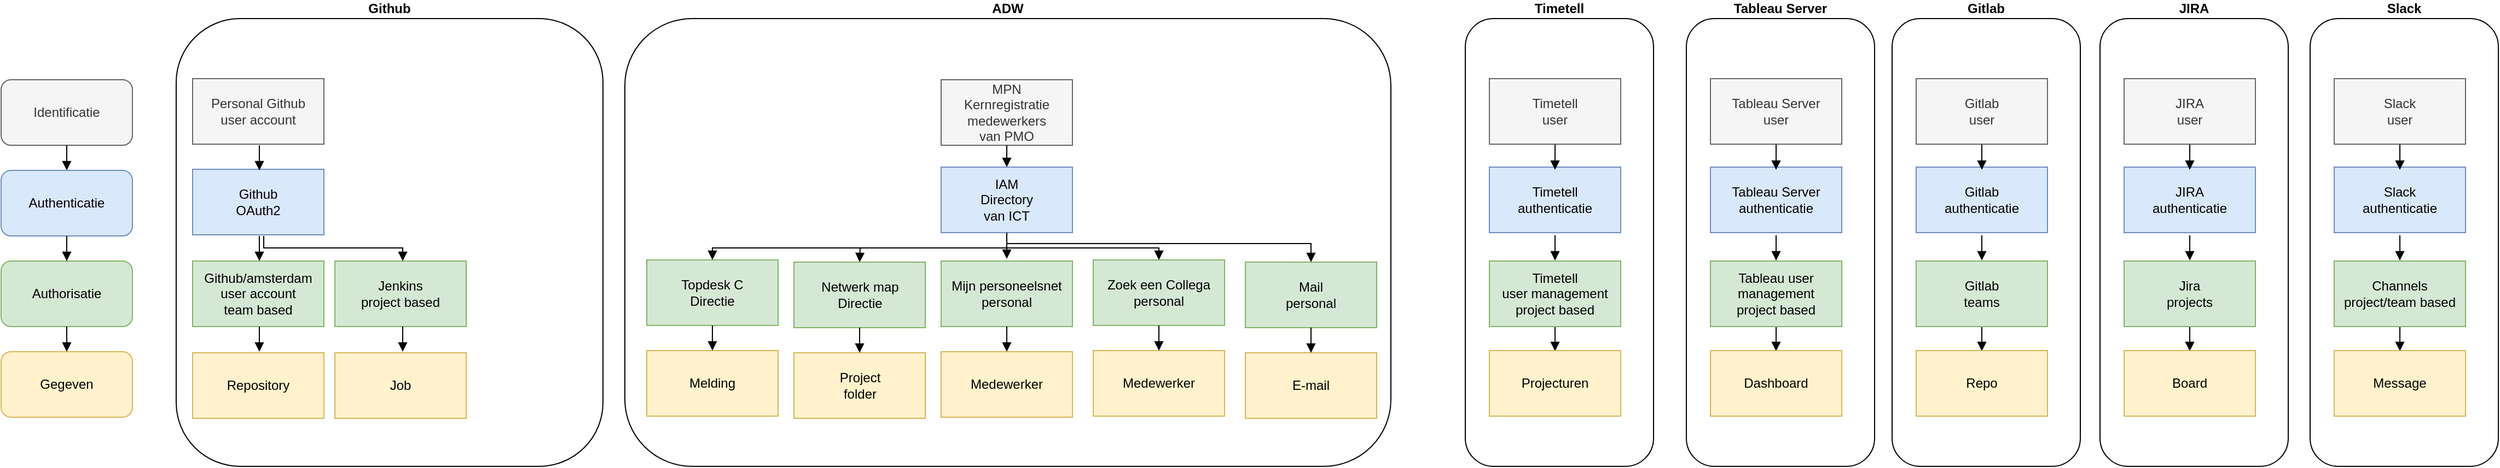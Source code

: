 <mxfile version="10.6.8" type="github"><diagram id="SUIptRqfMW88p_Gkto1G" name="Page-1"><mxGraphModel dx="170" dy="184" grid="1" gridSize="10" guides="1" tooltips="1" connect="1" arrows="1" fold="1" page="1" pageScale="1" pageWidth="1654" pageHeight="1169" math="0" shadow="0"><root><mxCell id="0"/><mxCell id="1" parent="0"/><mxCell id="aqSgt9Q-3vP9r2VHe-4q-20" value="ADW" style="rounded=1;whiteSpace=wrap;html=1;labelPosition=center;verticalLabelPosition=top;align=center;verticalAlign=bottom;fontStyle=1" parent="1" vertex="1"><mxGeometry x="580" y="100" width="700" height="410" as="geometry"/></mxCell><mxCell id="aqSgt9Q-3vP9r2VHe-4q-12" value="Github" style="rounded=1;whiteSpace=wrap;html=1;labelPosition=center;verticalLabelPosition=top;align=center;verticalAlign=bottom;fontStyle=1" parent="1" vertex="1"><mxGeometry x="170" y="100" width="390" height="410" as="geometry"/></mxCell><mxCell id="aqSgt9Q-3vP9r2VHe-4q-1" value="Authorisatie" style="rounded=1;whiteSpace=wrap;html=1;fillColor=#d5e8d4;strokeColor=#82b366;" parent="1" vertex="1"><mxGeometry x="10" y="322" width="120" height="60" as="geometry"/></mxCell><mxCell id="aqSgt9Q-3vP9r2VHe-4q-2" value="Identificatie" style="rounded=1;whiteSpace=wrap;html=1;fillColor=#f5f5f5;strokeColor=#666666;fontColor=#333333;" parent="1" vertex="1"><mxGeometry x="10" y="156" width="120" height="60" as="geometry"/></mxCell><mxCell id="aqSgt9Q-3vP9r2VHe-4q-3" value="Gegeven" style="rounded=1;whiteSpace=wrap;html=1;fillColor=#fff2cc;strokeColor=#d6b656;" parent="1" vertex="1"><mxGeometry x="10" y="405" width="120" height="60" as="geometry"/></mxCell><mxCell id="aqSgt9Q-3vP9r2VHe-4q-5" value="Authenticatie" style="rounded=1;whiteSpace=wrap;html=1;fillColor=#dae8fc;strokeColor=#6c8ebf;" parent="1" vertex="1"><mxGeometry x="10" y="239" width="120" height="60" as="geometry"/></mxCell><mxCell id="aqSgt9Q-3vP9r2VHe-4q-6" value="MPN&lt;br&gt;Kernregistratie medewerkers &lt;br&gt;van PMO" style="rounded=0;whiteSpace=wrap;html=1;fillColor=#f5f5f5;strokeColor=#666666;fontColor=#333333;" parent="1" vertex="1"><mxGeometry x="869" y="156" width="120" height="60" as="geometry"/></mxCell><mxCell id="aqSgt9Q-3vP9r2VHe-4q-7" value="IAM&lt;br&gt;Directory&lt;br&gt;van ICT&lt;br&gt;" style="rounded=0;whiteSpace=wrap;html=1;fillColor=#dae8fc;strokeColor=#6c8ebf;" parent="1" vertex="1"><mxGeometry x="869" y="236" width="120" height="60" as="geometry"/></mxCell><mxCell id="aqSgt9Q-3vP9r2VHe-4q-8" value="Zoek een Collega&lt;br&gt;personal&lt;br&gt;" style="rounded=0;whiteSpace=wrap;html=1;fillColor=#d5e8d4;strokeColor=#82b366;" parent="1" vertex="1"><mxGeometry x="1008" y="321" width="120" height="60" as="geometry"/></mxCell><mxCell id="aqSgt9Q-3vP9r2VHe-4q-9" value="Personal Github &lt;br&gt;user account" style="rounded=0;whiteSpace=wrap;html=1;fillColor=#f5f5f5;strokeColor=#666666;fontColor=#333333;" parent="1" vertex="1"><mxGeometry x="185" y="155" width="120" height="60" as="geometry"/></mxCell><mxCell id="aqSgt9Q-3vP9r2VHe-4q-10" value="Github&lt;br&gt;OAuth2" style="rounded=0;whiteSpace=wrap;html=1;fillColor=#dae8fc;strokeColor=#6c8ebf;" parent="1" vertex="1"><mxGeometry x="185" y="238" width="120" height="60" as="geometry"/></mxCell><mxCell id="aqSgt9Q-3vP9r2VHe-4q-11" value="Github/amsterdam user account&lt;br&gt;team based&lt;br&gt;" style="rounded=0;whiteSpace=wrap;html=1;fillColor=#d5e8d4;strokeColor=#82b366;" parent="1" vertex="1"><mxGeometry x="185" y="322" width="120" height="60" as="geometry"/></mxCell><mxCell id="aqSgt9Q-3vP9r2VHe-4q-13" value="Repository&lt;br&gt;" style="rounded=0;whiteSpace=wrap;html=1;fillColor=#fff2cc;strokeColor=#d6b656;" parent="1" vertex="1"><mxGeometry x="185" y="406" width="120" height="60" as="geometry"/></mxCell><mxCell id="aqSgt9Q-3vP9r2VHe-4q-14" value="" style="endArrow=block;html=1;exitX=0.5;exitY=1;exitDx=0;exitDy=0;entryX=0.5;entryY=0;entryDx=0;entryDy=0;endFill=1;" parent="1" source="aqSgt9Q-3vP9r2VHe-4q-2" target="aqSgt9Q-3vP9r2VHe-4q-5" edge="1"><mxGeometry width="50" height="50" relative="1" as="geometry"><mxPoint x="-190" y="550" as="sourcePoint"/><mxPoint x="-140" y="500" as="targetPoint"/></mxGeometry></mxCell><mxCell id="aqSgt9Q-3vP9r2VHe-4q-15" value="" style="endArrow=block;html=1;exitX=0.5;exitY=1;exitDx=0;exitDy=0;endFill=1;" parent="1" source="aqSgt9Q-3vP9r2VHe-4q-5" target="aqSgt9Q-3vP9r2VHe-4q-1" edge="1"><mxGeometry width="50" height="50" relative="1" as="geometry"><mxPoint x="80" y="220" as="sourcePoint"/><mxPoint x="80" y="235" as="targetPoint"/></mxGeometry></mxCell><mxCell id="aqSgt9Q-3vP9r2VHe-4q-16" value="" style="endArrow=block;html=1;exitX=0.5;exitY=1;exitDx=0;exitDy=0;endFill=1;entryX=0.5;entryY=0;entryDx=0;entryDy=0;" parent="1" source="aqSgt9Q-3vP9r2VHe-4q-1" target="aqSgt9Q-3vP9r2VHe-4q-3" edge="1"><mxGeometry width="50" height="50" relative="1" as="geometry"><mxPoint x="80" y="295" as="sourcePoint"/><mxPoint x="80" y="325" as="targetPoint"/></mxGeometry></mxCell><mxCell id="aqSgt9Q-3vP9r2VHe-4q-17" value="" style="endArrow=block;html=1;exitX=0.5;exitY=1;exitDx=0;exitDy=0;entryX=0.5;entryY=0;entryDx=0;entryDy=0;endFill=1;" parent="1" edge="1"><mxGeometry width="50" height="50" relative="1" as="geometry"><mxPoint x="246" y="216" as="sourcePoint"/><mxPoint x="246" y="239" as="targetPoint"/></mxGeometry></mxCell><mxCell id="aqSgt9Q-3vP9r2VHe-4q-18" value="" style="endArrow=block;html=1;exitX=0.5;exitY=1;exitDx=0;exitDy=0;endFill=1;" parent="1" edge="1"><mxGeometry width="50" height="50" relative="1" as="geometry"><mxPoint x="246" y="299" as="sourcePoint"/><mxPoint x="246" y="322" as="targetPoint"/></mxGeometry></mxCell><mxCell id="aqSgt9Q-3vP9r2VHe-4q-19" value="" style="endArrow=block;html=1;exitX=0.5;exitY=1;exitDx=0;exitDy=0;endFill=1;entryX=0.5;entryY=0;entryDx=0;entryDy=0;" parent="1" edge="1"><mxGeometry width="50" height="50" relative="1" as="geometry"><mxPoint x="246" y="382" as="sourcePoint"/><mxPoint x="246" y="405" as="targetPoint"/></mxGeometry></mxCell><mxCell id="aqSgt9Q-3vP9r2VHe-4q-28" value="Medewerker&lt;br&gt;" style="rounded=0;whiteSpace=wrap;html=1;fillColor=#fff2cc;strokeColor=#d6b656;" parent="1" vertex="1"><mxGeometry x="1008" y="404" width="120" height="60" as="geometry"/></mxCell><mxCell id="aqSgt9Q-3vP9r2VHe-4q-29" value="Mijn personeelsnet&lt;br&gt;personal&lt;br&gt;" style="rounded=0;whiteSpace=wrap;html=1;fillColor=#d5e8d4;strokeColor=#82b366;" parent="1" vertex="1"><mxGeometry x="869" y="322" width="120" height="60" as="geometry"/></mxCell><mxCell id="aqSgt9Q-3vP9r2VHe-4q-30" value="Medewerker&lt;br&gt;" style="rounded=0;whiteSpace=wrap;html=1;fillColor=#fff2cc;strokeColor=#d6b656;" parent="1" vertex="1"><mxGeometry x="869" y="405" width="120" height="60" as="geometry"/></mxCell><mxCell id="aqSgt9Q-3vP9r2VHe-4q-31" value="Topdesk C&lt;br&gt;Directie&lt;br&gt;" style="rounded=0;whiteSpace=wrap;html=1;fillColor=#d5e8d4;strokeColor=#82b366;" parent="1" vertex="1"><mxGeometry x="600" y="321" width="120" height="60" as="geometry"/></mxCell><mxCell id="aqSgt9Q-3vP9r2VHe-4q-32" value="Melding&lt;br&gt;" style="rounded=0;whiteSpace=wrap;html=1;fillColor=#fff2cc;strokeColor=#d6b656;" parent="1" vertex="1"><mxGeometry x="600" y="404" width="120" height="60" as="geometry"/></mxCell><mxCell id="UDNdid_-Uyj1zYUEyoWz-4" value="" style="group" vertex="1" connectable="0" parent="1"><mxGeometry x="1600" y="215" width="138" height="295" as="geometry"/></mxCell><mxCell id="UDNdid_-Uyj1zYUEyoWz-23" value="Timetell" style="rounded=1;whiteSpace=wrap;html=1;labelPosition=center;verticalLabelPosition=top;align=center;verticalAlign=bottom;fontStyle=1" vertex="1" parent="UDNdid_-Uyj1zYUEyoWz-4"><mxGeometry x="-252" y="-115" width="172" height="410" as="geometry"/></mxCell><mxCell id="UDNdid_-Uyj1zYUEyoWz-25" value="Tableau Server" style="rounded=1;whiteSpace=wrap;html=1;labelPosition=center;verticalLabelPosition=top;align=center;verticalAlign=bottom;fontStyle=1" vertex="1" parent="UDNdid_-Uyj1zYUEyoWz-4"><mxGeometry x="-50" y="-115" width="172" height="410" as="geometry"/></mxCell><mxCell id="UDNdid_-Uyj1zYUEyoWz-26" value="Tableau Server&lt;br&gt;user&lt;br&gt;" style="rounded=0;whiteSpace=wrap;html=1;fillColor=#f5f5f5;strokeColor=#666666;fontColor=#333333;" vertex="1" parent="UDNdid_-Uyj1zYUEyoWz-4"><mxGeometry x="-28" y="-60" width="120" height="60" as="geometry"/></mxCell><mxCell id="UDNdid_-Uyj1zYUEyoWz-27" value="Tableau Server&lt;br&gt;authenticatie&lt;br&gt;" style="rounded=0;whiteSpace=wrap;html=1;fillColor=#dae8fc;strokeColor=#6c8ebf;" vertex="1" parent="UDNdid_-Uyj1zYUEyoWz-4"><mxGeometry x="-28" y="21" width="120" height="60" as="geometry"/></mxCell><mxCell id="UDNdid_-Uyj1zYUEyoWz-28" value="" style="group" vertex="1" connectable="0" parent="UDNdid_-Uyj1zYUEyoWz-4"><mxGeometry x="32" y="0.5" height="189" as="geometry"/></mxCell><mxCell id="UDNdid_-Uyj1zYUEyoWz-29" value="" style="endArrow=block;html=1;exitX=0.5;exitY=1;exitDx=0;exitDy=0;entryX=0.5;entryY=0;entryDx=0;entryDy=0;endFill=1;" edge="1" parent="UDNdid_-Uyj1zYUEyoWz-28"><mxGeometry width="50" height="50" relative="1" as="geometry"><mxPoint as="sourcePoint"/><mxPoint y="23" as="targetPoint"/></mxGeometry></mxCell><mxCell id="UDNdid_-Uyj1zYUEyoWz-30" value="" style="endArrow=block;html=1;exitX=0.5;exitY=1;exitDx=0;exitDy=0;endFill=1;" edge="1" parent="UDNdid_-Uyj1zYUEyoWz-28"><mxGeometry width="50" height="50" relative="1" as="geometry"><mxPoint y="83" as="sourcePoint"/><mxPoint y="106" as="targetPoint"/></mxGeometry></mxCell><mxCell id="UDNdid_-Uyj1zYUEyoWz-31" value="" style="endArrow=block;html=1;exitX=0.5;exitY=1;exitDx=0;exitDy=0;endFill=1;entryX=0.5;entryY=0;entryDx=0;entryDy=0;" edge="1" parent="UDNdid_-Uyj1zYUEyoWz-28"><mxGeometry width="50" height="50" relative="1" as="geometry"><mxPoint y="166" as="sourcePoint"/><mxPoint y="189" as="targetPoint"/></mxGeometry></mxCell><mxCell id="UDNdid_-Uyj1zYUEyoWz-32" value="Tableau user management&lt;br&gt;project based&lt;br&gt;" style="rounded=0;whiteSpace=wrap;html=1;fillColor=#d5e8d4;strokeColor=#82b366;" vertex="1" parent="UDNdid_-Uyj1zYUEyoWz-4"><mxGeometry x="-28" y="107" width="120" height="60" as="geometry"/></mxCell><mxCell id="UDNdid_-Uyj1zYUEyoWz-33" value="Dashboard" style="rounded=0;whiteSpace=wrap;html=1;fillColor=#fff2cc;strokeColor=#d6b656;" vertex="1" parent="UDNdid_-Uyj1zYUEyoWz-4"><mxGeometry x="-28" y="189" width="120" height="60" as="geometry"/></mxCell><mxCell id="UDNdid_-Uyj1zYUEyoWz-5" value="" style="endArrow=block;html=1;exitX=0.5;exitY=1;exitDx=0;exitDy=0;endFill=1;entryX=0.5;entryY=0;entryDx=0;entryDy=0;" edge="1" parent="1" source="aqSgt9Q-3vP9r2VHe-4q-8" target="aqSgt9Q-3vP9r2VHe-4q-28"><mxGeometry width="50" height="50" relative="1" as="geometry"><mxPoint x="623" y="392" as="sourcePoint"/><mxPoint x="623" y="415" as="targetPoint"/></mxGeometry></mxCell><mxCell id="UDNdid_-Uyj1zYUEyoWz-6" value="" style="endArrow=block;html=1;exitX=0.5;exitY=1;exitDx=0;exitDy=0;endFill=1;" edge="1" parent="1" source="aqSgt9Q-3vP9r2VHe-4q-31" target="aqSgt9Q-3vP9r2VHe-4q-32"><mxGeometry width="50" height="50" relative="1" as="geometry"><mxPoint x="802" y="392" as="sourcePoint"/><mxPoint x="802" y="415" as="targetPoint"/></mxGeometry></mxCell><mxCell id="UDNdid_-Uyj1zYUEyoWz-7" value="" style="endArrow=block;html=1;exitX=0.5;exitY=1;exitDx=0;exitDy=0;endFill=1;entryX=0.5;entryY=0;entryDx=0;entryDy=0;rounded=0;" edge="1" parent="1" source="aqSgt9Q-3vP9r2VHe-4q-7" target="aqSgt9Q-3vP9r2VHe-4q-31"><mxGeometry width="50" height="50" relative="1" as="geometry"><mxPoint x="1077" y="392" as="sourcePoint"/><mxPoint x="1077" y="415" as="targetPoint"/><Array as="points"><mxPoint x="929" y="310"/><mxPoint x="660" y="310"/></Array></mxGeometry></mxCell><mxCell id="UDNdid_-Uyj1zYUEyoWz-9" value="" style="endArrow=block;html=1;exitX=0.5;exitY=1;exitDx=0;exitDy=0;endFill=1;entryX=0.5;entryY=0;entryDx=0;entryDy=0;rounded=0;" edge="1" parent="1" source="aqSgt9Q-3vP9r2VHe-4q-7" target="aqSgt9Q-3vP9r2VHe-4q-8"><mxGeometry width="50" height="50" relative="1" as="geometry"><mxPoint x="939" y="306" as="sourcePoint"/><mxPoint x="1077" y="332" as="targetPoint"/><Array as="points"><mxPoint x="929" y="310"/><mxPoint x="1068" y="310"/></Array></mxGeometry></mxCell><mxCell id="UDNdid_-Uyj1zYUEyoWz-10" value="Jenkins&lt;br&gt;project based&lt;br&gt;" style="rounded=0;whiteSpace=wrap;html=1;fillColor=#d5e8d4;strokeColor=#82b366;" vertex="1" parent="1"><mxGeometry x="315" y="322" width="120" height="60" as="geometry"/></mxCell><mxCell id="UDNdid_-Uyj1zYUEyoWz-11" value="Job" style="rounded=0;whiteSpace=wrap;html=1;fillColor=#fff2cc;strokeColor=#d6b656;" vertex="1" parent="1"><mxGeometry x="315" y="406" width="120" height="60" as="geometry"/></mxCell><mxCell id="UDNdid_-Uyj1zYUEyoWz-12" value="" style="endArrow=block;html=1;endFill=1;rounded=0;" edge="1" parent="1"><mxGeometry width="50" height="50" relative="1" as="geometry"><mxPoint x="250" y="299" as="sourcePoint"/><mxPoint x="377" y="322" as="targetPoint"/><Array as="points"><mxPoint x="250" y="310"/><mxPoint x="377" y="310"/></Array></mxGeometry></mxCell><mxCell id="UDNdid_-Uyj1zYUEyoWz-13" value="" style="endArrow=block;html=1;exitX=0.5;exitY=1;exitDx=0;exitDy=0;endFill=1;entryX=0.5;entryY=0;entryDx=0;entryDy=0;" edge="1" parent="1"><mxGeometry width="50" height="50" relative="1" as="geometry"><mxPoint x="377" y="382" as="sourcePoint"/><mxPoint x="377" y="405" as="targetPoint"/></mxGeometry></mxCell><mxCell id="UDNdid_-Uyj1zYUEyoWz-15" value="Timetell &lt;br&gt;user&lt;br&gt;" style="rounded=0;whiteSpace=wrap;html=1;fillColor=#f5f5f5;strokeColor=#666666;fontColor=#333333;" vertex="1" parent="1"><mxGeometry x="1370" y="155" width="120" height="60" as="geometry"/></mxCell><mxCell id="UDNdid_-Uyj1zYUEyoWz-16" value="Timetell&lt;br&gt;authenticatie&lt;br&gt;" style="rounded=0;whiteSpace=wrap;html=1;fillColor=#dae8fc;strokeColor=#6c8ebf;" vertex="1" parent="1"><mxGeometry x="1370" y="236" width="120" height="60" as="geometry"/></mxCell><mxCell id="UDNdid_-Uyj1zYUEyoWz-17" value="" style="group" vertex="1" connectable="0" parent="1"><mxGeometry x="1430" y="215.5" height="189" as="geometry"/></mxCell><mxCell id="UDNdid_-Uyj1zYUEyoWz-18" value="" style="endArrow=block;html=1;exitX=0.5;exitY=1;exitDx=0;exitDy=0;entryX=0.5;entryY=0;entryDx=0;entryDy=0;endFill=1;" edge="1" parent="UDNdid_-Uyj1zYUEyoWz-17"><mxGeometry width="50" height="50" relative="1" as="geometry"><mxPoint as="sourcePoint"/><mxPoint y="23" as="targetPoint"/></mxGeometry></mxCell><mxCell id="UDNdid_-Uyj1zYUEyoWz-19" value="" style="endArrow=block;html=1;exitX=0.5;exitY=1;exitDx=0;exitDy=0;endFill=1;" edge="1" parent="UDNdid_-Uyj1zYUEyoWz-17"><mxGeometry width="50" height="50" relative="1" as="geometry"><mxPoint y="83" as="sourcePoint"/><mxPoint y="106" as="targetPoint"/></mxGeometry></mxCell><mxCell id="UDNdid_-Uyj1zYUEyoWz-20" value="" style="endArrow=block;html=1;exitX=0.5;exitY=1;exitDx=0;exitDy=0;endFill=1;entryX=0.5;entryY=0;entryDx=0;entryDy=0;" edge="1" parent="UDNdid_-Uyj1zYUEyoWz-17"><mxGeometry width="50" height="50" relative="1" as="geometry"><mxPoint y="166" as="sourcePoint"/><mxPoint y="189" as="targetPoint"/></mxGeometry></mxCell><mxCell id="UDNdid_-Uyj1zYUEyoWz-21" value="Timetell&lt;br&gt;user management project based&lt;br&gt;" style="rounded=0;whiteSpace=wrap;html=1;fillColor=#d5e8d4;strokeColor=#82b366;" vertex="1" parent="1"><mxGeometry x="1370" y="322" width="120" height="60" as="geometry"/></mxCell><mxCell id="UDNdid_-Uyj1zYUEyoWz-22" value="Projecturen" style="rounded=0;whiteSpace=wrap;html=1;fillColor=#fff2cc;strokeColor=#d6b656;" vertex="1" parent="1"><mxGeometry x="1370" y="404" width="120" height="60" as="geometry"/></mxCell><mxCell id="UDNdid_-Uyj1zYUEyoWz-36" value="Gitlab" style="rounded=1;whiteSpace=wrap;html=1;labelPosition=center;verticalLabelPosition=top;align=center;verticalAlign=bottom;fontStyle=1" vertex="1" parent="1"><mxGeometry x="1738" y="100" width="172" height="410" as="geometry"/></mxCell><mxCell id="UDNdid_-Uyj1zYUEyoWz-37" value="Gitlab&lt;br&gt;user&lt;br&gt;" style="rounded=0;whiteSpace=wrap;html=1;fillColor=#f5f5f5;strokeColor=#666666;fontColor=#333333;" vertex="1" parent="1"><mxGeometry x="1760" y="155" width="120" height="60" as="geometry"/></mxCell><mxCell id="UDNdid_-Uyj1zYUEyoWz-38" value="Gitlab&lt;br&gt;authenticatie&lt;br&gt;" style="rounded=0;whiteSpace=wrap;html=1;fillColor=#dae8fc;strokeColor=#6c8ebf;" vertex="1" parent="1"><mxGeometry x="1760" y="236" width="120" height="60" as="geometry"/></mxCell><mxCell id="UDNdid_-Uyj1zYUEyoWz-39" value="" style="group" vertex="1" connectable="0" parent="1"><mxGeometry x="1820" y="215.5" height="189" as="geometry"/></mxCell><mxCell id="UDNdid_-Uyj1zYUEyoWz-40" value="" style="endArrow=block;html=1;exitX=0.5;exitY=1;exitDx=0;exitDy=0;entryX=0.5;entryY=0;entryDx=0;entryDy=0;endFill=1;" edge="1" parent="UDNdid_-Uyj1zYUEyoWz-39"><mxGeometry width="50" height="50" relative="1" as="geometry"><mxPoint as="sourcePoint"/><mxPoint y="23" as="targetPoint"/></mxGeometry></mxCell><mxCell id="UDNdid_-Uyj1zYUEyoWz-41" value="" style="endArrow=block;html=1;exitX=0.5;exitY=1;exitDx=0;exitDy=0;endFill=1;" edge="1" parent="UDNdid_-Uyj1zYUEyoWz-39"><mxGeometry width="50" height="50" relative="1" as="geometry"><mxPoint y="83" as="sourcePoint"/><mxPoint y="106" as="targetPoint"/></mxGeometry></mxCell><mxCell id="UDNdid_-Uyj1zYUEyoWz-42" value="" style="endArrow=block;html=1;exitX=0.5;exitY=1;exitDx=0;exitDy=0;endFill=1;entryX=0.5;entryY=0;entryDx=0;entryDy=0;" edge="1" parent="UDNdid_-Uyj1zYUEyoWz-39"><mxGeometry width="50" height="50" relative="1" as="geometry"><mxPoint y="166" as="sourcePoint"/><mxPoint y="189" as="targetPoint"/></mxGeometry></mxCell><mxCell id="UDNdid_-Uyj1zYUEyoWz-43" value="Gitlab&lt;br&gt;teams&lt;br&gt;" style="rounded=0;whiteSpace=wrap;html=1;fillColor=#d5e8d4;strokeColor=#82b366;" vertex="1" parent="1"><mxGeometry x="1760" y="322" width="120" height="60" as="geometry"/></mxCell><mxCell id="UDNdid_-Uyj1zYUEyoWz-44" value="Repo" style="rounded=0;whiteSpace=wrap;html=1;fillColor=#fff2cc;strokeColor=#d6b656;" vertex="1" parent="1"><mxGeometry x="1760" y="404" width="120" height="60" as="geometry"/></mxCell><mxCell id="UDNdid_-Uyj1zYUEyoWz-45" value="JIRA" style="rounded=1;whiteSpace=wrap;html=1;labelPosition=center;verticalLabelPosition=top;align=center;verticalAlign=bottom;fontStyle=1" vertex="1" parent="1"><mxGeometry x="1928" y="100" width="172" height="410" as="geometry"/></mxCell><mxCell id="UDNdid_-Uyj1zYUEyoWz-46" value="JIRA&lt;br&gt;user&lt;br&gt;" style="rounded=0;whiteSpace=wrap;html=1;fillColor=#f5f5f5;strokeColor=#666666;fontColor=#333333;" vertex="1" parent="1"><mxGeometry x="1950" y="155" width="120" height="60" as="geometry"/></mxCell><mxCell id="UDNdid_-Uyj1zYUEyoWz-47" value="JIRA&lt;br&gt;authenticatie&lt;br&gt;" style="rounded=0;whiteSpace=wrap;html=1;fillColor=#dae8fc;strokeColor=#6c8ebf;" vertex="1" parent="1"><mxGeometry x="1950" y="236" width="120" height="60" as="geometry"/></mxCell><mxCell id="UDNdid_-Uyj1zYUEyoWz-48" value="" style="group" vertex="1" connectable="0" parent="1"><mxGeometry x="2010" y="215.5" height="189" as="geometry"/></mxCell><mxCell id="UDNdid_-Uyj1zYUEyoWz-49" value="" style="endArrow=block;html=1;exitX=0.5;exitY=1;exitDx=0;exitDy=0;entryX=0.5;entryY=0;entryDx=0;entryDy=0;endFill=1;" edge="1" parent="UDNdid_-Uyj1zYUEyoWz-48"><mxGeometry width="50" height="50" relative="1" as="geometry"><mxPoint as="sourcePoint"/><mxPoint y="23" as="targetPoint"/></mxGeometry></mxCell><mxCell id="UDNdid_-Uyj1zYUEyoWz-50" value="" style="endArrow=block;html=1;exitX=0.5;exitY=1;exitDx=0;exitDy=0;endFill=1;" edge="1" parent="UDNdid_-Uyj1zYUEyoWz-48"><mxGeometry width="50" height="50" relative="1" as="geometry"><mxPoint y="83" as="sourcePoint"/><mxPoint y="106" as="targetPoint"/></mxGeometry></mxCell><mxCell id="UDNdid_-Uyj1zYUEyoWz-51" value="" style="endArrow=block;html=1;exitX=0.5;exitY=1;exitDx=0;exitDy=0;endFill=1;entryX=0.5;entryY=0;entryDx=0;entryDy=0;" edge="1" parent="UDNdid_-Uyj1zYUEyoWz-48"><mxGeometry width="50" height="50" relative="1" as="geometry"><mxPoint y="166" as="sourcePoint"/><mxPoint y="189" as="targetPoint"/></mxGeometry></mxCell><mxCell id="UDNdid_-Uyj1zYUEyoWz-52" value="Jira&lt;br&gt;projects&lt;br&gt;" style="rounded=0;whiteSpace=wrap;html=1;fillColor=#d5e8d4;strokeColor=#82b366;" vertex="1" parent="1"><mxGeometry x="1950" y="322" width="120" height="60" as="geometry"/></mxCell><mxCell id="UDNdid_-Uyj1zYUEyoWz-53" value="Board" style="rounded=0;whiteSpace=wrap;html=1;fillColor=#fff2cc;strokeColor=#d6b656;" vertex="1" parent="1"><mxGeometry x="1950" y="404" width="120" height="60" as="geometry"/></mxCell><mxCell id="UDNdid_-Uyj1zYUEyoWz-54" value="Slack" style="rounded=1;whiteSpace=wrap;html=1;labelPosition=center;verticalLabelPosition=top;align=center;verticalAlign=bottom;fontStyle=1" vertex="1" parent="1"><mxGeometry x="2120" y="100" width="172" height="410" as="geometry"/></mxCell><mxCell id="UDNdid_-Uyj1zYUEyoWz-55" value="Slack&lt;br&gt;user&lt;br&gt;" style="rounded=0;whiteSpace=wrap;html=1;fillColor=#f5f5f5;strokeColor=#666666;fontColor=#333333;" vertex="1" parent="1"><mxGeometry x="2142" y="155" width="120" height="60" as="geometry"/></mxCell><mxCell id="UDNdid_-Uyj1zYUEyoWz-56" value="Slack&lt;br&gt;authenticatie&lt;br&gt;" style="rounded=0;whiteSpace=wrap;html=1;fillColor=#dae8fc;strokeColor=#6c8ebf;" vertex="1" parent="1"><mxGeometry x="2142" y="236" width="120" height="60" as="geometry"/></mxCell><mxCell id="UDNdid_-Uyj1zYUEyoWz-57" value="" style="group" vertex="1" connectable="0" parent="1"><mxGeometry x="2202" y="215.5" height="189" as="geometry"/></mxCell><mxCell id="UDNdid_-Uyj1zYUEyoWz-58" value="" style="endArrow=block;html=1;exitX=0.5;exitY=1;exitDx=0;exitDy=0;entryX=0.5;entryY=0;entryDx=0;entryDy=0;endFill=1;" edge="1" parent="UDNdid_-Uyj1zYUEyoWz-57"><mxGeometry width="50" height="50" relative="1" as="geometry"><mxPoint as="sourcePoint"/><mxPoint y="23" as="targetPoint"/></mxGeometry></mxCell><mxCell id="UDNdid_-Uyj1zYUEyoWz-59" value="" style="endArrow=block;html=1;exitX=0.5;exitY=1;exitDx=0;exitDy=0;endFill=1;" edge="1" parent="UDNdid_-Uyj1zYUEyoWz-57"><mxGeometry width="50" height="50" relative="1" as="geometry"><mxPoint y="83" as="sourcePoint"/><mxPoint y="106" as="targetPoint"/></mxGeometry></mxCell><mxCell id="UDNdid_-Uyj1zYUEyoWz-60" value="" style="endArrow=block;html=1;exitX=0.5;exitY=1;exitDx=0;exitDy=0;endFill=1;entryX=0.5;entryY=0;entryDx=0;entryDy=0;" edge="1" parent="UDNdid_-Uyj1zYUEyoWz-57"><mxGeometry width="50" height="50" relative="1" as="geometry"><mxPoint y="166" as="sourcePoint"/><mxPoint y="189" as="targetPoint"/></mxGeometry></mxCell><mxCell id="UDNdid_-Uyj1zYUEyoWz-61" value="Channels&lt;br&gt;project/team based&lt;br&gt;" style="rounded=0;whiteSpace=wrap;html=1;fillColor=#d5e8d4;strokeColor=#82b366;" vertex="1" parent="1"><mxGeometry x="2142" y="322" width="120" height="60" as="geometry"/></mxCell><mxCell id="UDNdid_-Uyj1zYUEyoWz-62" value="Message" style="rounded=0;whiteSpace=wrap;html=1;fillColor=#fff2cc;strokeColor=#d6b656;" vertex="1" parent="1"><mxGeometry x="2142" y="404" width="120" height="60" as="geometry"/></mxCell><mxCell id="UDNdid_-Uyj1zYUEyoWz-63" value="Mail&lt;br&gt;personal&lt;br&gt;" style="rounded=0;whiteSpace=wrap;html=1;fillColor=#d5e8d4;strokeColor=#82b366;" vertex="1" parent="1"><mxGeometry x="1147" y="323" width="120" height="60" as="geometry"/></mxCell><mxCell id="UDNdid_-Uyj1zYUEyoWz-64" value="E-mail&lt;br&gt;" style="rounded=0;whiteSpace=wrap;html=1;fillColor=#fff2cc;strokeColor=#d6b656;" vertex="1" parent="1"><mxGeometry x="1147" y="406" width="120" height="60" as="geometry"/></mxCell><mxCell id="UDNdid_-Uyj1zYUEyoWz-65" value="" style="endArrow=block;html=1;exitX=0.5;exitY=1;exitDx=0;exitDy=0;endFill=1;entryX=0.5;entryY=0;entryDx=0;entryDy=0;rounded=0;" edge="1" parent="1" source="aqSgt9Q-3vP9r2VHe-4q-7" target="UDNdid_-Uyj1zYUEyoWz-63"><mxGeometry width="50" height="50" relative="1" as="geometry"><mxPoint x="938.941" y="306.059" as="sourcePoint"/><mxPoint x="1076.588" y="331.941" as="targetPoint"/><Array as="points"><mxPoint x="929" y="306"/><mxPoint x="1207" y="306"/></Array></mxGeometry></mxCell><mxCell id="UDNdid_-Uyj1zYUEyoWz-66" value="" style="endArrow=block;html=1;exitX=0.5;exitY=1;exitDx=0;exitDy=0;endFill=1;entryX=0.5;entryY=0;entryDx=0;entryDy=0;" edge="1" parent="1" source="UDNdid_-Uyj1zYUEyoWz-63" target="UDNdid_-Uyj1zYUEyoWz-64"><mxGeometry width="50" height="50" relative="1" as="geometry"><mxPoint x="1077" y="392" as="sourcePoint"/><mxPoint x="1077" y="415" as="targetPoint"/></mxGeometry></mxCell><mxCell id="UDNdid_-Uyj1zYUEyoWz-67" value="" style="endArrow=block;html=1;exitX=0.5;exitY=1;exitDx=0;exitDy=0;endFill=1;entryX=0.5;entryY=0;entryDx=0;entryDy=0;" edge="1" parent="1" source="aqSgt9Q-3vP9r2VHe-4q-29" target="aqSgt9Q-3vP9r2VHe-4q-30"><mxGeometry width="50" height="50" relative="1" as="geometry"><mxPoint x="1217" y="393" as="sourcePoint"/><mxPoint x="1217" y="416" as="targetPoint"/></mxGeometry></mxCell><mxCell id="UDNdid_-Uyj1zYUEyoWz-69" value="" style="endArrow=block;html=1;endFill=1;entryX=0.5;entryY=0;entryDx=0;entryDy=0;exitX=0.5;exitY=1;exitDx=0;exitDy=0;" edge="1" parent="1" source="aqSgt9Q-3vP9r2VHe-4q-6" target="aqSgt9Q-3vP9r2VHe-4q-7"><mxGeometry width="50" height="50" relative="1" as="geometry"><mxPoint x="937" y="310" as="sourcePoint"/><mxPoint x="939" y="332" as="targetPoint"/></mxGeometry></mxCell><mxCell id="UDNdid_-Uyj1zYUEyoWz-71" value="" style="endArrow=block;html=1;exitX=0.5;exitY=1;exitDx=0;exitDy=0;endFill=1;" edge="1" parent="1" source="aqSgt9Q-3vP9r2VHe-4q-7"><mxGeometry width="50" height="50" relative="1" as="geometry"><mxPoint x="939" y="392" as="sourcePoint"/><mxPoint x="929" y="320" as="targetPoint"/></mxGeometry></mxCell><mxCell id="UDNdid_-Uyj1zYUEyoWz-72" value="Netwerk map&lt;br&gt;Directie&lt;br&gt;" style="rounded=0;whiteSpace=wrap;html=1;fillColor=#d5e8d4;strokeColor=#82b366;" vertex="1" parent="1"><mxGeometry x="734.5" y="323" width="120" height="60" as="geometry"/></mxCell><mxCell id="UDNdid_-Uyj1zYUEyoWz-73" value="Project&lt;br&gt;folder&lt;br&gt;" style="rounded=0;whiteSpace=wrap;html=1;fillColor=#fff2cc;strokeColor=#d6b656;" vertex="1" parent="1"><mxGeometry x="734.5" y="406" width="120" height="60" as="geometry"/></mxCell><mxCell id="UDNdid_-Uyj1zYUEyoWz-74" value="" style="endArrow=block;html=1;exitX=0.5;exitY=1;exitDx=0;exitDy=0;endFill=1;entryX=0.5;entryY=0;entryDx=0;entryDy=0;" edge="1" parent="1" source="UDNdid_-Uyj1zYUEyoWz-72" target="UDNdid_-Uyj1zYUEyoWz-73"><mxGeometry width="50" height="50" relative="1" as="geometry"><mxPoint x="939" y="392" as="sourcePoint"/><mxPoint x="939" y="415" as="targetPoint"/></mxGeometry></mxCell><mxCell id="UDNdid_-Uyj1zYUEyoWz-75" value="" style="endArrow=block;html=1;exitX=0.5;exitY=1;exitDx=0;exitDy=0;endFill=1;entryX=0.5;entryY=0;entryDx=0;entryDy=0;rounded=0;" edge="1" parent="1" source="aqSgt9Q-3vP9r2VHe-4q-7" target="UDNdid_-Uyj1zYUEyoWz-72"><mxGeometry width="50" height="50" relative="1" as="geometry"><mxPoint x="805" y="393" as="sourcePoint"/><mxPoint x="805" y="416" as="targetPoint"/><Array as="points"><mxPoint x="929" y="310"/><mxPoint x="795" y="310"/></Array></mxGeometry></mxCell></root></mxGraphModel></diagram></mxfile>